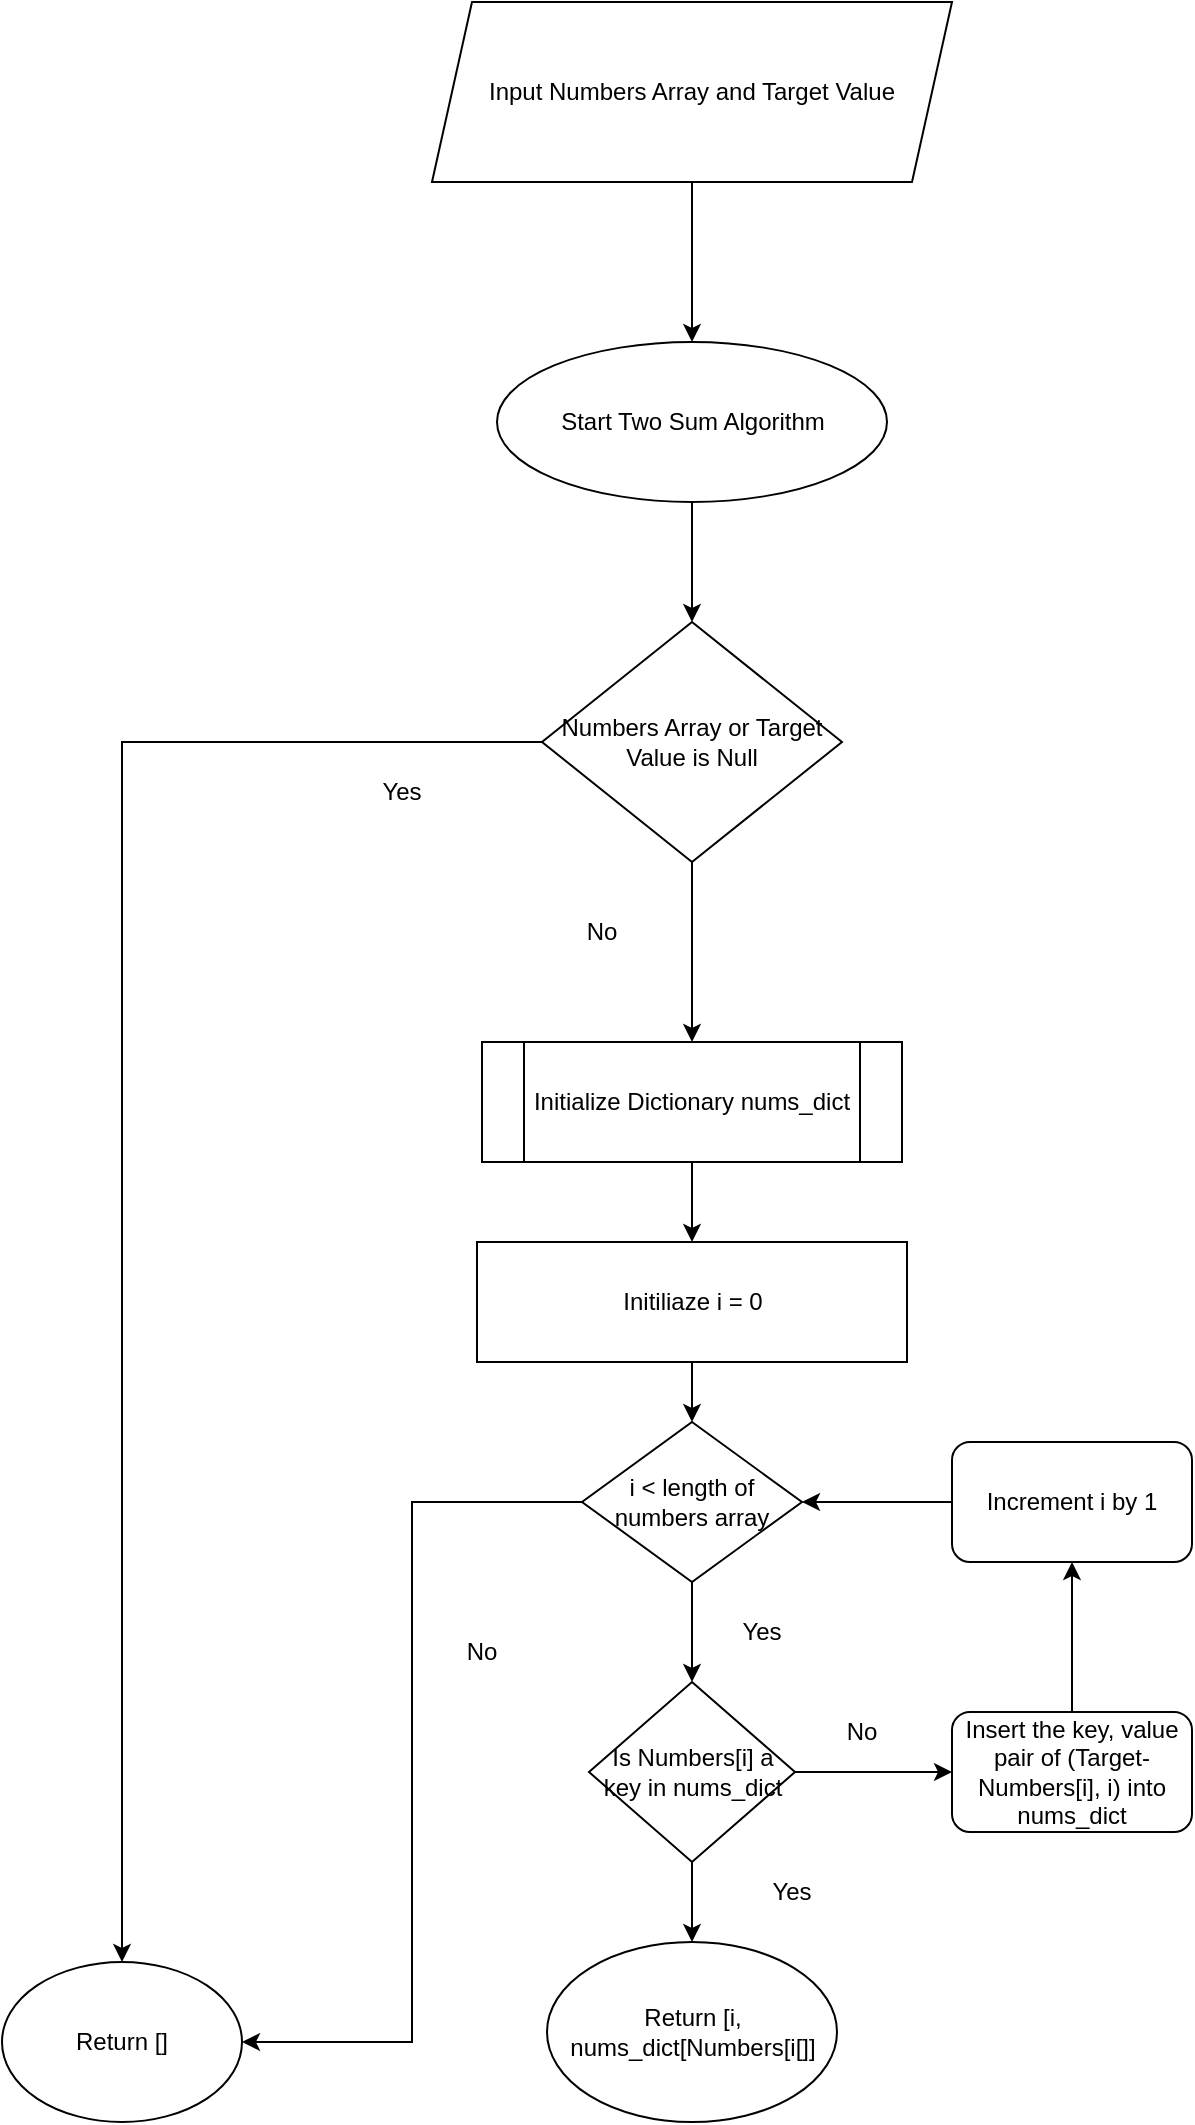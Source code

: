 <mxfile version="24.7.10">
  <diagram name="Page-1" id="BQthsOaXhX3TqZsNHA8-">
    <mxGraphModel dx="1964" dy="1241" grid="1" gridSize="10" guides="1" tooltips="1" connect="1" arrows="1" fold="1" page="1" pageScale="1" pageWidth="850" pageHeight="1100" math="0" shadow="0">
      <root>
        <mxCell id="0" />
        <mxCell id="1" parent="0" />
        <mxCell id="XO_XLi0ygVPeiWpQUGgC-6" style="edgeStyle=orthogonalEdgeStyle;rounded=0;orthogonalLoop=1;jettySize=auto;html=1;exitX=0.5;exitY=1;exitDx=0;exitDy=0;entryX=0.5;entryY=0;entryDx=0;entryDy=0;" edge="1" parent="1" source="XO_XLi0ygVPeiWpQUGgC-1" target="XO_XLi0ygVPeiWpQUGgC-2">
          <mxGeometry relative="1" as="geometry" />
        </mxCell>
        <mxCell id="XO_XLi0ygVPeiWpQUGgC-1" value="Input Numbers Array and Target Value" style="shape=parallelogram;perimeter=parallelogramPerimeter;whiteSpace=wrap;html=1;fixedSize=1;" vertex="1" parent="1">
          <mxGeometry x="275" y="20" width="260" height="90" as="geometry" />
        </mxCell>
        <mxCell id="XO_XLi0ygVPeiWpQUGgC-7" style="edgeStyle=orthogonalEdgeStyle;rounded=0;orthogonalLoop=1;jettySize=auto;html=1;exitX=0.5;exitY=1;exitDx=0;exitDy=0;entryX=0.5;entryY=0;entryDx=0;entryDy=0;" edge="1" parent="1" source="XO_XLi0ygVPeiWpQUGgC-2" target="XO_XLi0ygVPeiWpQUGgC-5">
          <mxGeometry relative="1" as="geometry" />
        </mxCell>
        <mxCell id="XO_XLi0ygVPeiWpQUGgC-2" value="Start Two Sum Algorithm" style="ellipse;whiteSpace=wrap;html=1;" vertex="1" parent="1">
          <mxGeometry x="307.5" y="190" width="195" height="80" as="geometry" />
        </mxCell>
        <mxCell id="XO_XLi0ygVPeiWpQUGgC-32" style="edgeStyle=orthogonalEdgeStyle;rounded=0;orthogonalLoop=1;jettySize=auto;html=1;exitX=0.5;exitY=1;exitDx=0;exitDy=0;entryX=0.5;entryY=0;entryDx=0;entryDy=0;" edge="1" parent="1" source="XO_XLi0ygVPeiWpQUGgC-4" target="XO_XLi0ygVPeiWpQUGgC-14">
          <mxGeometry relative="1" as="geometry" />
        </mxCell>
        <mxCell id="XO_XLi0ygVPeiWpQUGgC-4" value="Initialize Dictionary nums_dict" style="shape=process;whiteSpace=wrap;html=1;backgroundOutline=1;" vertex="1" parent="1">
          <mxGeometry x="300" y="540" width="210" height="60" as="geometry" />
        </mxCell>
        <mxCell id="XO_XLi0ygVPeiWpQUGgC-12" style="edgeStyle=orthogonalEdgeStyle;rounded=0;orthogonalLoop=1;jettySize=auto;html=1;exitX=0.5;exitY=1;exitDx=0;exitDy=0;entryX=0.5;entryY=0;entryDx=0;entryDy=0;" edge="1" parent="1" source="XO_XLi0ygVPeiWpQUGgC-5" target="XO_XLi0ygVPeiWpQUGgC-4">
          <mxGeometry relative="1" as="geometry" />
        </mxCell>
        <mxCell id="XO_XLi0ygVPeiWpQUGgC-16" style="edgeStyle=orthogonalEdgeStyle;rounded=0;orthogonalLoop=1;jettySize=auto;html=1;exitX=0;exitY=0.5;exitDx=0;exitDy=0;entryX=0.5;entryY=0;entryDx=0;entryDy=0;" edge="1" parent="1" source="XO_XLi0ygVPeiWpQUGgC-5" target="XO_XLi0ygVPeiWpQUGgC-9">
          <mxGeometry relative="1" as="geometry" />
        </mxCell>
        <mxCell id="XO_XLi0ygVPeiWpQUGgC-5" value="Numbers Array or Target Value is Null" style="rhombus;whiteSpace=wrap;html=1;" vertex="1" parent="1">
          <mxGeometry x="330" y="330" width="150" height="120" as="geometry" />
        </mxCell>
        <mxCell id="XO_XLi0ygVPeiWpQUGgC-9" value="Return []" style="ellipse;whiteSpace=wrap;html=1;" vertex="1" parent="1">
          <mxGeometry x="60" y="1000" width="120" height="80" as="geometry" />
        </mxCell>
        <mxCell id="XO_XLi0ygVPeiWpQUGgC-11" value="Yes" style="text;html=1;align=center;verticalAlign=middle;whiteSpace=wrap;rounded=0;" vertex="1" parent="1">
          <mxGeometry x="230" y="400" width="60" height="30" as="geometry" />
        </mxCell>
        <mxCell id="XO_XLi0ygVPeiWpQUGgC-13" value="No" style="text;html=1;align=center;verticalAlign=middle;whiteSpace=wrap;rounded=0;" vertex="1" parent="1">
          <mxGeometry x="330" y="470" width="60" height="30" as="geometry" />
        </mxCell>
        <mxCell id="XO_XLi0ygVPeiWpQUGgC-31" style="edgeStyle=orthogonalEdgeStyle;rounded=0;orthogonalLoop=1;jettySize=auto;html=1;exitX=0.5;exitY=1;exitDx=0;exitDy=0;entryX=0.5;entryY=0;entryDx=0;entryDy=0;" edge="1" parent="1" source="XO_XLi0ygVPeiWpQUGgC-14" target="XO_XLi0ygVPeiWpQUGgC-15">
          <mxGeometry relative="1" as="geometry" />
        </mxCell>
        <mxCell id="XO_XLi0ygVPeiWpQUGgC-14" value="Initiliaze i = 0" style="rounded=0;whiteSpace=wrap;html=1;" vertex="1" parent="1">
          <mxGeometry x="297.5" y="640" width="215" height="60" as="geometry" />
        </mxCell>
        <mxCell id="XO_XLi0ygVPeiWpQUGgC-17" style="edgeStyle=orthogonalEdgeStyle;rounded=0;orthogonalLoop=1;jettySize=auto;html=1;exitX=0;exitY=0.5;exitDx=0;exitDy=0;entryX=1;entryY=0.5;entryDx=0;entryDy=0;" edge="1" parent="1" source="XO_XLi0ygVPeiWpQUGgC-15" target="XO_XLi0ygVPeiWpQUGgC-9">
          <mxGeometry relative="1" as="geometry" />
        </mxCell>
        <mxCell id="XO_XLi0ygVPeiWpQUGgC-22" style="edgeStyle=orthogonalEdgeStyle;rounded=0;orthogonalLoop=1;jettySize=auto;html=1;exitX=0.5;exitY=1;exitDx=0;exitDy=0;entryX=0.5;entryY=0;entryDx=0;entryDy=0;" edge="1" parent="1" source="XO_XLi0ygVPeiWpQUGgC-15" target="XO_XLi0ygVPeiWpQUGgC-19">
          <mxGeometry relative="1" as="geometry" />
        </mxCell>
        <mxCell id="XO_XLi0ygVPeiWpQUGgC-15" value="i &amp;lt; length of numbers array" style="rhombus;whiteSpace=wrap;html=1;" vertex="1" parent="1">
          <mxGeometry x="350" y="730" width="110" height="80" as="geometry" />
        </mxCell>
        <mxCell id="XO_XLi0ygVPeiWpQUGgC-18" value="No" style="text;html=1;align=center;verticalAlign=middle;whiteSpace=wrap;rounded=0;" vertex="1" parent="1">
          <mxGeometry x="270" y="830" width="60" height="30" as="geometry" />
        </mxCell>
        <mxCell id="XO_XLi0ygVPeiWpQUGgC-21" style="edgeStyle=orthogonalEdgeStyle;rounded=0;orthogonalLoop=1;jettySize=auto;html=1;exitX=0.5;exitY=1;exitDx=0;exitDy=0;entryX=0.5;entryY=0;entryDx=0;entryDy=0;" edge="1" parent="1" source="XO_XLi0ygVPeiWpQUGgC-19" target="XO_XLi0ygVPeiWpQUGgC-20">
          <mxGeometry relative="1" as="geometry" />
        </mxCell>
        <mxCell id="XO_XLi0ygVPeiWpQUGgC-25" style="edgeStyle=orthogonalEdgeStyle;rounded=0;orthogonalLoop=1;jettySize=auto;html=1;exitX=1;exitY=0.5;exitDx=0;exitDy=0;entryX=0;entryY=0.5;entryDx=0;entryDy=0;" edge="1" parent="1" source="XO_XLi0ygVPeiWpQUGgC-19" target="XO_XLi0ygVPeiWpQUGgC-24">
          <mxGeometry relative="1" as="geometry" />
        </mxCell>
        <mxCell id="XO_XLi0ygVPeiWpQUGgC-19" value="Is Numbers[i] a key in nums_dict" style="rhombus;whiteSpace=wrap;html=1;" vertex="1" parent="1">
          <mxGeometry x="353.5" y="860" width="103" height="90" as="geometry" />
        </mxCell>
        <mxCell id="XO_XLi0ygVPeiWpQUGgC-20" value="Return [i, nums_dict[Numbers[i[]]" style="ellipse;whiteSpace=wrap;html=1;" vertex="1" parent="1">
          <mxGeometry x="332.5" y="990" width="145" height="90" as="geometry" />
        </mxCell>
        <mxCell id="XO_XLi0ygVPeiWpQUGgC-23" value="Yes" style="text;html=1;align=center;verticalAlign=middle;whiteSpace=wrap;rounded=0;" vertex="1" parent="1">
          <mxGeometry x="410" y="820" width="60" height="30" as="geometry" />
        </mxCell>
        <mxCell id="XO_XLi0ygVPeiWpQUGgC-27" style="edgeStyle=orthogonalEdgeStyle;rounded=0;orthogonalLoop=1;jettySize=auto;html=1;exitX=0.5;exitY=0;exitDx=0;exitDy=0;" edge="1" parent="1" source="XO_XLi0ygVPeiWpQUGgC-24" target="XO_XLi0ygVPeiWpQUGgC-26">
          <mxGeometry relative="1" as="geometry" />
        </mxCell>
        <mxCell id="XO_XLi0ygVPeiWpQUGgC-24" value="Insert the key, value pair of (Target-Numbers[i], i) into nums_dict" style="rounded=1;whiteSpace=wrap;html=1;" vertex="1" parent="1">
          <mxGeometry x="535" y="875" width="120" height="60" as="geometry" />
        </mxCell>
        <mxCell id="XO_XLi0ygVPeiWpQUGgC-28" style="edgeStyle=orthogonalEdgeStyle;rounded=0;orthogonalLoop=1;jettySize=auto;html=1;exitX=0;exitY=0.5;exitDx=0;exitDy=0;entryX=1;entryY=0.5;entryDx=0;entryDy=0;" edge="1" parent="1" source="XO_XLi0ygVPeiWpQUGgC-26" target="XO_XLi0ygVPeiWpQUGgC-15">
          <mxGeometry relative="1" as="geometry" />
        </mxCell>
        <mxCell id="XO_XLi0ygVPeiWpQUGgC-26" value="Increment i by 1" style="rounded=1;whiteSpace=wrap;html=1;" vertex="1" parent="1">
          <mxGeometry x="535" y="740" width="120" height="60" as="geometry" />
        </mxCell>
        <mxCell id="XO_XLi0ygVPeiWpQUGgC-29" value="Yes" style="text;html=1;align=center;verticalAlign=middle;whiteSpace=wrap;rounded=0;" vertex="1" parent="1">
          <mxGeometry x="425" y="950" width="60" height="30" as="geometry" />
        </mxCell>
        <mxCell id="XO_XLi0ygVPeiWpQUGgC-30" value="No" style="text;html=1;align=center;verticalAlign=middle;whiteSpace=wrap;rounded=0;" vertex="1" parent="1">
          <mxGeometry x="460" y="870" width="60" height="30" as="geometry" />
        </mxCell>
      </root>
    </mxGraphModel>
  </diagram>
</mxfile>
